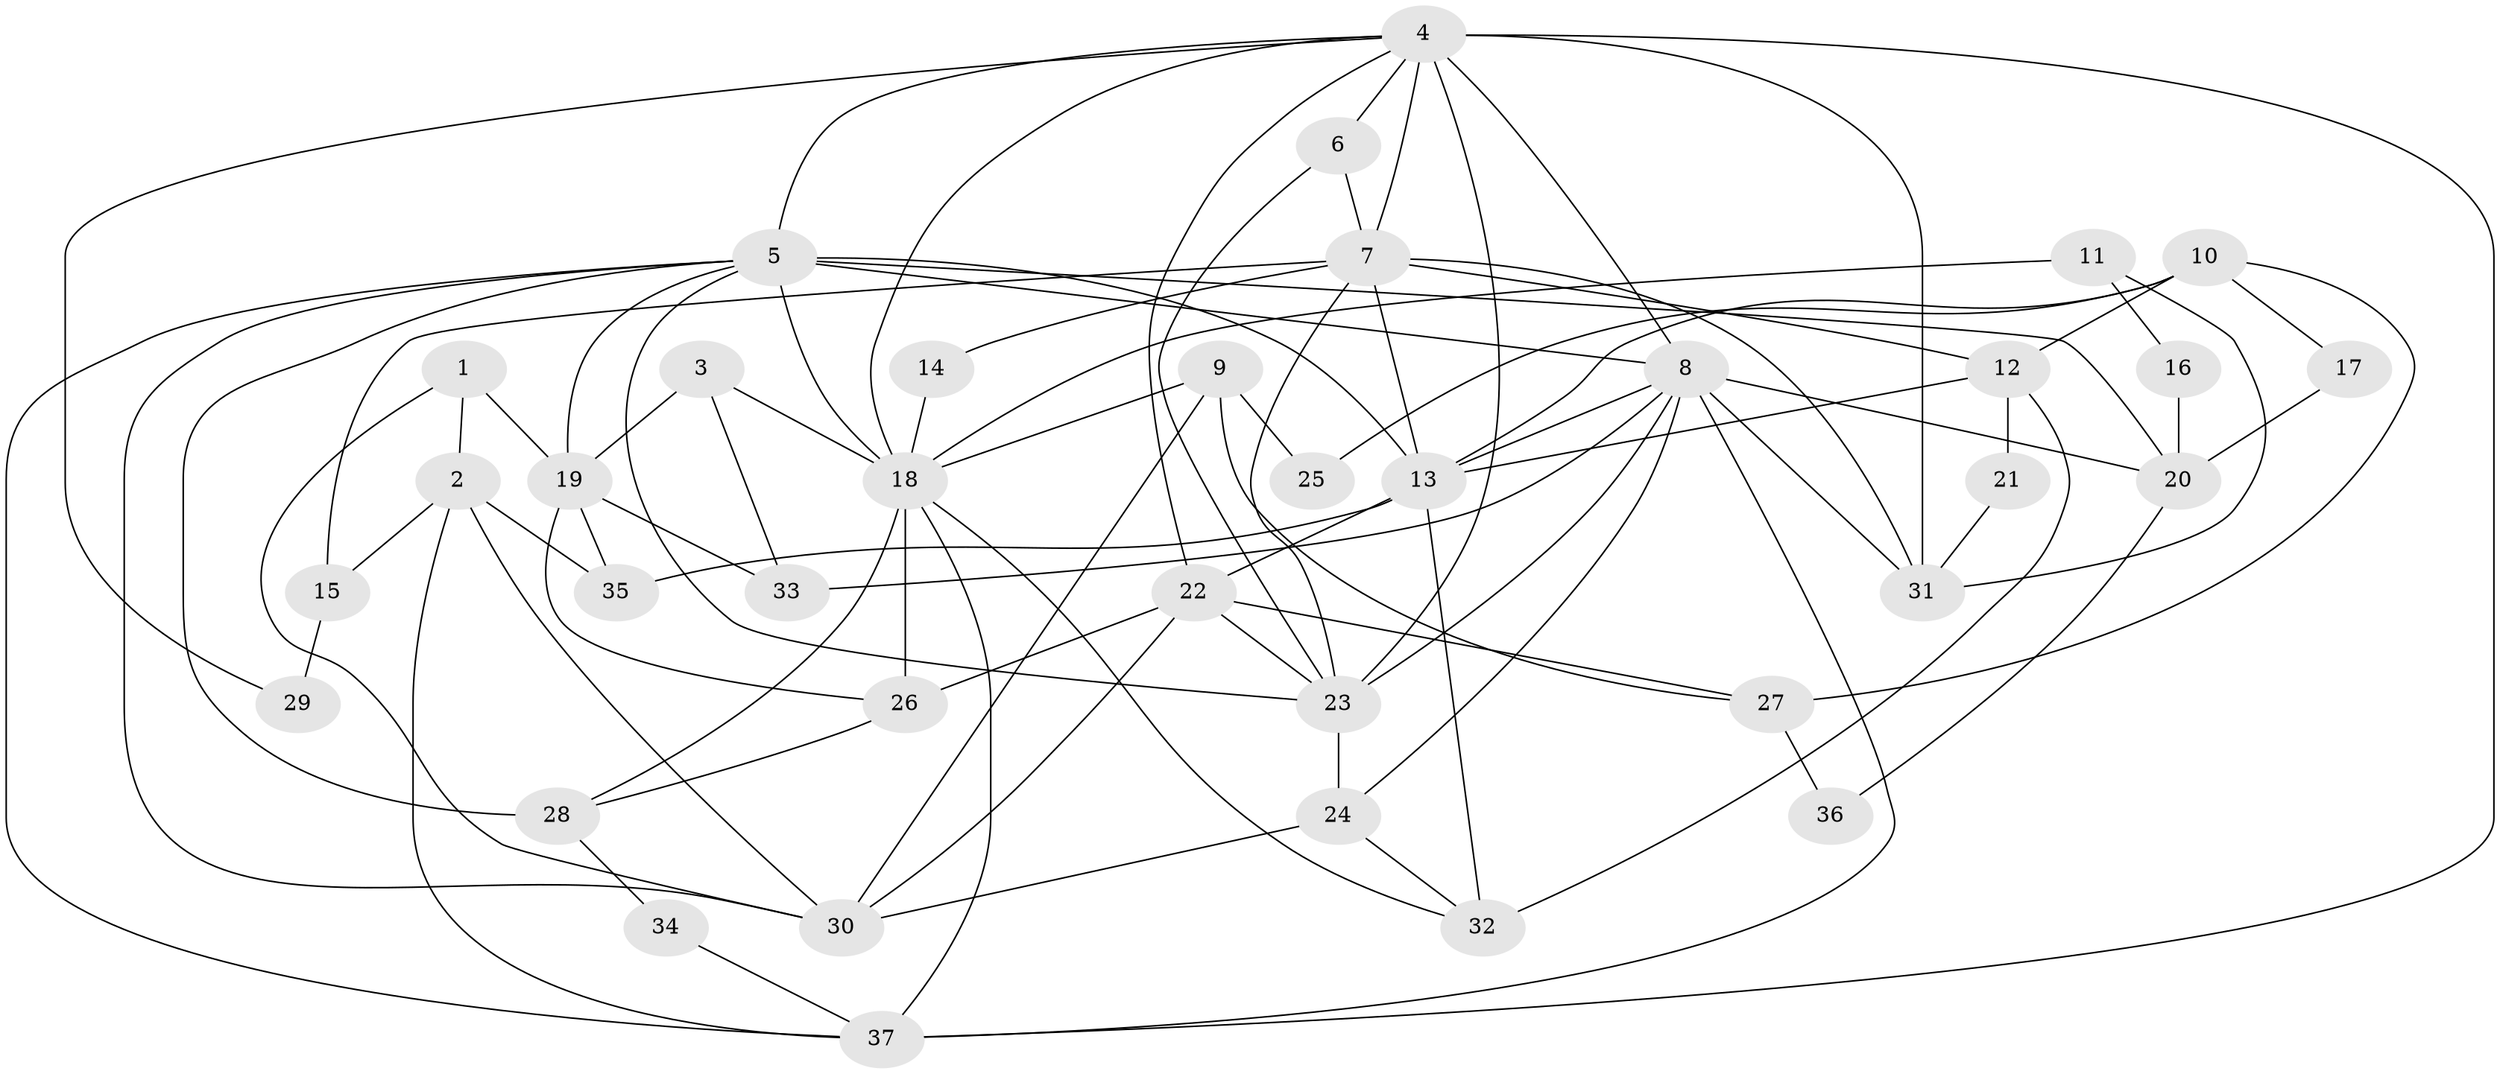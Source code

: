 // original degree distribution, {4: 0.2786885245901639, 5: 0.26229508196721313, 3: 0.19672131147540983, 6: 0.08196721311475409, 2: 0.16393442622950818, 10: 0.01639344262295082}
// Generated by graph-tools (version 1.1) at 2025/51/03/04/25 22:51:05]
// undirected, 37 vertices, 86 edges
graph export_dot {
  node [color=gray90,style=filled];
  1;
  2;
  3;
  4;
  5;
  6;
  7;
  8;
  9;
  10;
  11;
  12;
  13;
  14;
  15;
  16;
  17;
  18;
  19;
  20;
  21;
  22;
  23;
  24;
  25;
  26;
  27;
  28;
  29;
  30;
  31;
  32;
  33;
  34;
  35;
  36;
  37;
  1 -- 2 [weight=1.0];
  1 -- 19 [weight=2.0];
  1 -- 30 [weight=1.0];
  2 -- 15 [weight=1.0];
  2 -- 30 [weight=1.0];
  2 -- 35 [weight=1.0];
  2 -- 37 [weight=1.0];
  3 -- 18 [weight=1.0];
  3 -- 19 [weight=1.0];
  3 -- 33 [weight=1.0];
  4 -- 5 [weight=2.0];
  4 -- 6 [weight=1.0];
  4 -- 7 [weight=1.0];
  4 -- 8 [weight=3.0];
  4 -- 18 [weight=1.0];
  4 -- 22 [weight=1.0];
  4 -- 23 [weight=1.0];
  4 -- 29 [weight=1.0];
  4 -- 31 [weight=1.0];
  4 -- 37 [weight=1.0];
  5 -- 8 [weight=3.0];
  5 -- 13 [weight=1.0];
  5 -- 18 [weight=1.0];
  5 -- 19 [weight=1.0];
  5 -- 20 [weight=1.0];
  5 -- 23 [weight=1.0];
  5 -- 28 [weight=1.0];
  5 -- 30 [weight=1.0];
  5 -- 37 [weight=1.0];
  6 -- 7 [weight=2.0];
  6 -- 23 [weight=1.0];
  7 -- 12 [weight=2.0];
  7 -- 13 [weight=1.0];
  7 -- 14 [weight=1.0];
  7 -- 15 [weight=1.0];
  7 -- 23 [weight=1.0];
  7 -- 31 [weight=1.0];
  8 -- 13 [weight=1.0];
  8 -- 20 [weight=1.0];
  8 -- 23 [weight=1.0];
  8 -- 24 [weight=1.0];
  8 -- 31 [weight=1.0];
  8 -- 33 [weight=1.0];
  8 -- 37 [weight=1.0];
  9 -- 18 [weight=1.0];
  9 -- 25 [weight=1.0];
  9 -- 27 [weight=1.0];
  9 -- 30 [weight=1.0];
  10 -- 12 [weight=1.0];
  10 -- 13 [weight=1.0];
  10 -- 17 [weight=1.0];
  10 -- 25 [weight=1.0];
  10 -- 27 [weight=1.0];
  11 -- 16 [weight=1.0];
  11 -- 18 [weight=1.0];
  11 -- 31 [weight=1.0];
  12 -- 13 [weight=1.0];
  12 -- 21 [weight=1.0];
  12 -- 32 [weight=1.0];
  13 -- 22 [weight=1.0];
  13 -- 32 [weight=1.0];
  13 -- 35 [weight=1.0];
  14 -- 18 [weight=1.0];
  15 -- 29 [weight=1.0];
  16 -- 20 [weight=1.0];
  17 -- 20 [weight=1.0];
  18 -- 26 [weight=1.0];
  18 -- 28 [weight=1.0];
  18 -- 32 [weight=1.0];
  18 -- 37 [weight=1.0];
  19 -- 26 [weight=1.0];
  19 -- 33 [weight=1.0];
  19 -- 35 [weight=1.0];
  20 -- 36 [weight=1.0];
  21 -- 31 [weight=1.0];
  22 -- 23 [weight=1.0];
  22 -- 26 [weight=1.0];
  22 -- 27 [weight=1.0];
  22 -- 30 [weight=1.0];
  23 -- 24 [weight=2.0];
  24 -- 30 [weight=1.0];
  24 -- 32 [weight=1.0];
  26 -- 28 [weight=1.0];
  27 -- 36 [weight=1.0];
  28 -- 34 [weight=1.0];
  34 -- 37 [weight=1.0];
}
